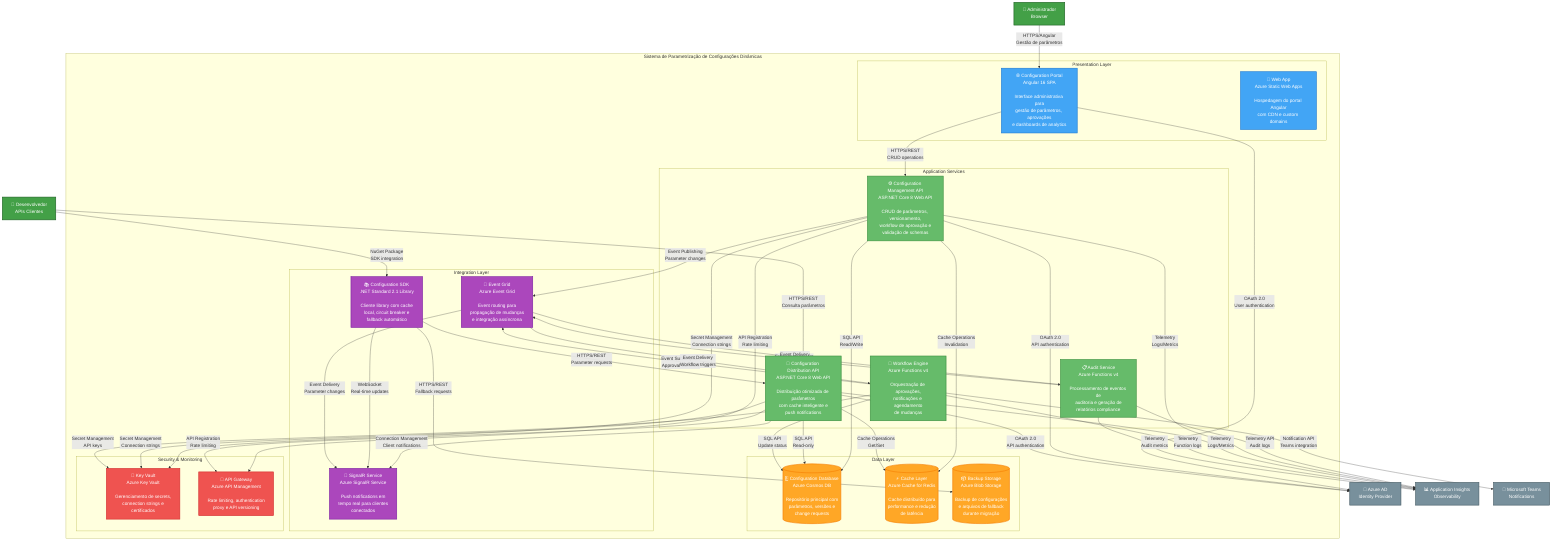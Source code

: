 graph TB
    %% External Users
    ADMIN[👥 Administrador<br/>Browser]
    DEV[👥 Desenvolvedor<br/>APIs Clientes]
    
    %% External Systems
    AAD[🔑 Azure AD<br/>Identity Provider]
    INSIGHTS[📊 Application Insights<br/>Observability]
    TEAMS[💬 Microsoft Teams<br/>Notifications]
    
    subgraph "Sistema de Parametrização de Configurações Dinâmicas"
        subgraph "Presentation Layer"
            PORTAL[🌐 Configuration Portal<br/>Angular 16 SPA<br/><br/>Interface administrativa para<br/>gestão de parâmetros, aprovações<br/>e dashboards de analytics]
            
            WEBAPP[📱 Web App<br/>Azure Static Web Apps<br/><br/>Hospedagem do portal Angular<br/>com CDN e custom domains]
        end
        
        subgraph "Application Services"
            MGMT[⚙️ Configuration Management API<br/>ASP.NET Core 8 Web API<br/><br/>CRUD de parâmetros, versionamento,<br/>workflow de aprovação e<br/>validação de schemas]
            
            DIST[📡 Configuration Distribution API<br/>ASP.NET Core 8 Web API<br/><br/>Distribuição otimizada de parâmetros<br/>com cache inteligente e<br/>push notifications]
            
            WORKFLOW[🔄 Workflow Engine<br/>Azure Functions v4<br/><br/>Orquestração de aprovações,<br/>notificações e agendamento<br/>de mudanças]
            
            AUDIT[📋 Audit Service<br/>Azure Functions v4<br/><br/>Processamento de eventos de<br/>auditoria e geração de<br/>relatórios compliance]
        end
        
        subgraph "Data Layer"
            COSMOS[(🗄️ Configuration Database<br/>Azure Cosmos DB<br/><br/>Repositório principal com<br/>parâmetros, versões e<br/>change requests)]
            
            REDIS[(⚡ Cache Layer<br/>Azure Cache for Redis<br/><br/>Cache distribuído para<br/>performance e redução<br/>de latência)]
            
            BLOB[(📦 Backup Storage<br/>Azure Blob Storage<br/><br/>Backup de configurações<br/>e arquivos de fallback<br/>durante migração)]
        end
        
        subgraph "Integration Layer"
            EVENTGRID[📨 Event Grid<br/>Azure Event Grid<br/><br/>Event routing para<br/>propagação de mudanças<br/>e integração assíncrona]
            
            SIGNALR[🔔 SignalR Service<br/>Azure SignalR Service<br/><br/>Push notifications em<br/>tempo real para clientes<br/>conectados]
            
            SDK[📚 Configuration SDK<br/>.NET Standard 2.1 Library<br/><br/>Cliente library com cache<br/>local, circuit breaker e<br/>fallback automático]
        end
        
        subgraph "Security & Monitoring"
            KEYVAULT[🔐 Key Vault<br/>Azure Key Vault<br/><br/>Gerenciamento de secrets,<br/>connection strings e<br/>certificados]
            
            GATEWAY[🚪 API Gateway<br/>Azure API Management<br/><br/>Rate limiting, authentication<br/>proxy e API versioning]
        end
    end
    
    %% User Interactions
    ADMIN -->|HTTPS/Angular<br/>Gestão de parâmetros| PORTAL
    PORTAL -->|HTTPS/REST<br/>CRUD operations| MGMT
    
    DEV -->|HTTPS/REST<br/>Consulta parâmetros| DIST
    DEV -->|NuGet Package<br/>SDK integration| SDK
    
    %% Internal API Communications
    MGMT -->|SQL API<br/>Read/Write| COSMOS
    MGMT -->|Event Publishing<br/>Parameter changes| EVENTGRID
    MGMT -->|Cache Operations<br/>Invalidation| REDIS
    
    DIST -->|SQL API<br/>Read-only| COSMOS
    DIST -->|Cache Operations<br/>Get/Set| REDIS
    DIST -->|Connection Management<br/>Client notifications| SIGNALR
    
    WORKFLOW -->|Event Subscription<br/>Approval workflow| EVENTGRID
    WORKFLOW -->|Notification API<br/>Teams integration| TEAMS
    WORKFLOW -->|SQL API<br/>Update status| COSMOS
    
    AUDIT -->|Event Subscription<br/>Audit events| EVENTGRID
    AUDIT -->|Telemetry API<br/>Audit logs| INSIGHTS
    
    %% SDK Interactions
    SDK -->|HTTPS/REST<br/>Parameter requests| DIST
    SDK -->|WebSocket<br/>Real-time updates| SIGNALR
    SDK -->|HTTPS/REST<br/>Fallback requests| BLOB
    
    %% Event Flow
    EVENTGRID -->|Event Delivery<br/>Parameter changes| SIGNALR
    EVENTGRID -->|Event Delivery<br/>Workflow triggers| WORKFLOW
    EVENTGRID -->|Event Delivery<br/>Audit events| AUDIT
    
    %% Security Integrations
    PORTAL -->|OAuth 2.0<br/>User authentication| AAD
    MGMT -->|OAuth 2.0<br/>API authentication| AAD
    DIST -->|OAuth 2.0<br/>API authentication| AAD
    
    MGMT -->|Secret Management<br/>Connection strings| KEYVAULT
    DIST -->|Secret Management<br/>Connection strings| KEYVAULT
    WORKFLOW -->|Secret Management<br/>API keys| KEYVAULT
    
    %% Gateway Integration
    MGMT -->|API Registration<br/>Rate limiting| GATEWAY
    DIST -->|API Registration<br/>Rate limiting| GATEWAY
    
    %% Monitoring
    MGMT -->|Telemetry<br/>Logs/Metrics| INSIGHTS
    DIST -->|Telemetry<br/>Logs/Metrics| INSIGHTS
    WORKFLOW -->|Telemetry<br/>Function logs| INSIGHTS
    AUDIT -->|Telemetry<br/>Audit metrics| INSIGHTS
    
    %% Styling
    classDef webStyle fill:#42a5f5,stroke:#1976d2,stroke-width:2px,color:#fff
    classDef apiStyle fill:#66bb6a,stroke:#388e3c,stroke-width:2px,color:#fff
    classDef dataStyle fill:#ffa726,stroke:#f57c00,stroke-width:2px,color:#fff
    classDef eventStyle fill:#ab47bc,stroke:#7b1fa2,stroke-width:2px,color:#fff
    classDef securityStyle fill:#ef5350,stroke:#d32f2f,stroke-width:2px,color:#fff
    classDef externalStyle fill:#78909c,stroke:#455a64,stroke-width:2px,color:#fff
    classDef userStyle fill:#43a047,stroke:#1b5e20,stroke-width:2px,color:#fff
    
    class PORTAL,WEBAPP webStyle
    class MGMT,DIST,WORKFLOW,AUDIT apiStyle
    class COSMOS,REDIS,BLOB dataStyle
    class EVENTGRID,SIGNALR,SDK eventStyle
    class KEYVAULT,GATEWAY securityStyle
    class AAD,INSIGHTS,TEAMS externalStyle
    class ADMIN,DEV userStyle